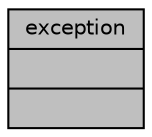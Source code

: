 digraph "exception"
{
 // INTERACTIVE_SVG=YES
  bgcolor="transparent";
  edge [fontname="Helvetica",fontsize="10",labelfontname="Helvetica",labelfontsize="10"];
  node [fontname="Helvetica",fontsize="10",shape=record];
  Node1 [label="{exception\n||}",height=0.2,width=0.4,color="black", fillcolor="grey75", style="filled", fontcolor="black"];
}
